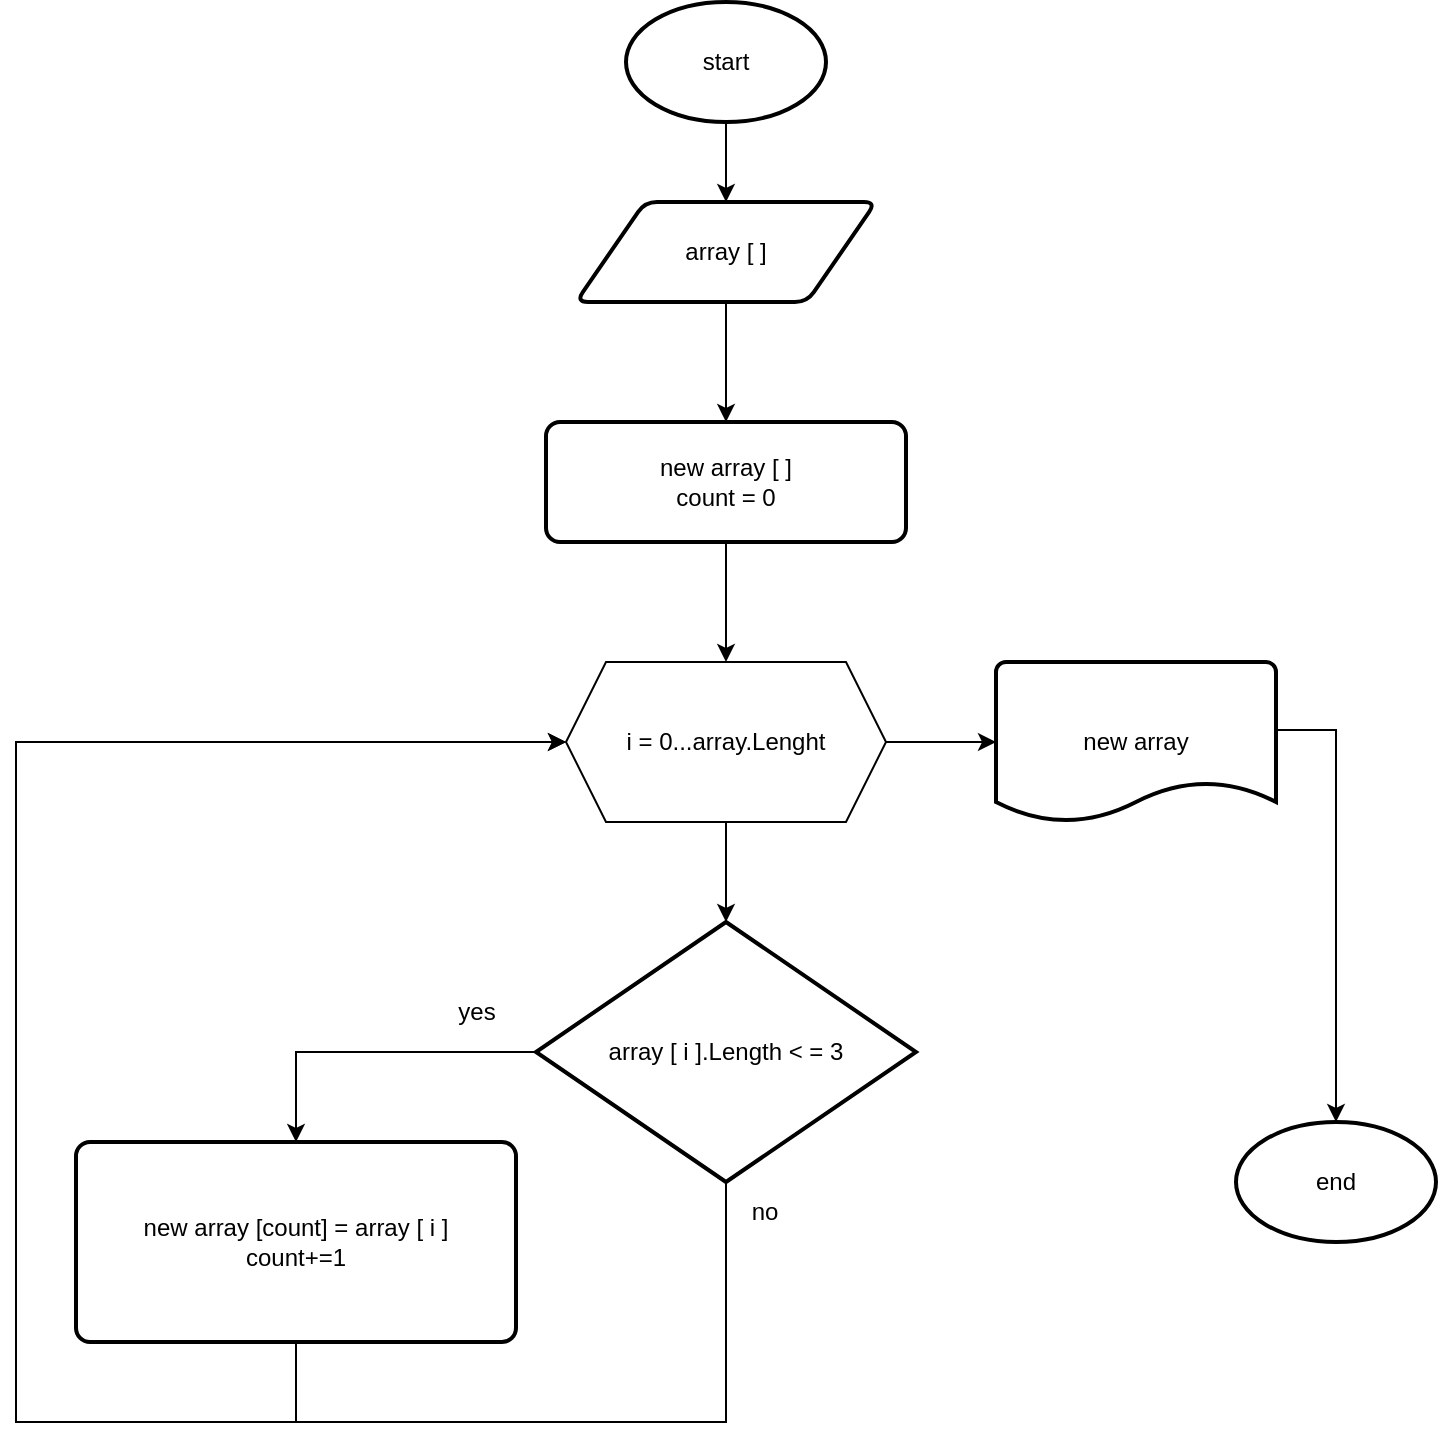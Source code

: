 <mxfile version="20.7.4" type="device"><diagram id="aIp2TM-egZeMIGLboePi" name="Страница 1"><mxGraphModel dx="734" dy="779" grid="1" gridSize="10" guides="1" tooltips="1" connect="1" arrows="1" fold="1" page="1" pageScale="1" pageWidth="827" pageHeight="1169" math="0" shadow="0"><root><mxCell id="0"/><mxCell id="1" parent="0"/><mxCell id="iJ5bOYwx-rYB7twV_5G1-3" value="" style="edgeStyle=orthogonalEdgeStyle;rounded=0;orthogonalLoop=1;jettySize=auto;html=1;" edge="1" parent="1" source="iJ5bOYwx-rYB7twV_5G1-1" target="iJ5bOYwx-rYB7twV_5G1-2"><mxGeometry relative="1" as="geometry"/></mxCell><mxCell id="iJ5bOYwx-rYB7twV_5G1-1" value="start" style="strokeWidth=2;html=1;shape=mxgraph.flowchart.start_1;whiteSpace=wrap;" vertex="1" parent="1"><mxGeometry x="325" y="10" width="100" height="60" as="geometry"/></mxCell><mxCell id="iJ5bOYwx-rYB7twV_5G1-6" value="" style="edgeStyle=orthogonalEdgeStyle;rounded=0;orthogonalLoop=1;jettySize=auto;html=1;" edge="1" parent="1" source="iJ5bOYwx-rYB7twV_5G1-2" target="iJ5bOYwx-rYB7twV_5G1-5"><mxGeometry relative="1" as="geometry"/></mxCell><mxCell id="iJ5bOYwx-rYB7twV_5G1-2" value="array [ ]" style="shape=parallelogram;html=1;strokeWidth=2;perimeter=parallelogramPerimeter;whiteSpace=wrap;rounded=1;arcSize=12;size=0.23;" vertex="1" parent="1"><mxGeometry x="300" y="110" width="150" height="50" as="geometry"/></mxCell><mxCell id="iJ5bOYwx-rYB7twV_5G1-20" value="" style="edgeStyle=orthogonalEdgeStyle;rounded=0;orthogonalLoop=1;jettySize=auto;html=1;entryX=0.5;entryY=0;entryDx=0;entryDy=0;" edge="1" parent="1" source="iJ5bOYwx-rYB7twV_5G1-5" target="iJ5bOYwx-rYB7twV_5G1-25"><mxGeometry relative="1" as="geometry"><mxPoint x="400" y="310" as="targetPoint"/></mxGeometry></mxCell><mxCell id="iJ5bOYwx-rYB7twV_5G1-5" value="new array [ ]&lt;br&gt;count = 0" style="rounded=1;whiteSpace=wrap;html=1;absoluteArcSize=1;arcSize=14;strokeWidth=2;" vertex="1" parent="1"><mxGeometry x="285" y="220" width="180" height="60" as="geometry"/></mxCell><mxCell id="iJ5bOYwx-rYB7twV_5G1-9" style="edgeStyle=orthogonalEdgeStyle;rounded=0;orthogonalLoop=1;jettySize=auto;html=1;entryX=0.5;entryY=0;entryDx=0;entryDy=0;" edge="1" parent="1" source="iJ5bOYwx-rYB7twV_5G1-7" target="iJ5bOYwx-rYB7twV_5G1-8"><mxGeometry relative="1" as="geometry"/></mxCell><mxCell id="iJ5bOYwx-rYB7twV_5G1-17" style="edgeStyle=orthogonalEdgeStyle;rounded=0;orthogonalLoop=1;jettySize=auto;html=1;entryX=0;entryY=0.5;entryDx=0;entryDy=0;" edge="1" parent="1" source="iJ5bOYwx-rYB7twV_5G1-7" target="iJ5bOYwx-rYB7twV_5G1-25"><mxGeometry relative="1" as="geometry"><mxPoint x="590" y="560" as="targetPoint"/><Array as="points"><mxPoint x="375" y="720"/><mxPoint x="20" y="720"/><mxPoint x="20" y="380"/></Array></mxGeometry></mxCell><mxCell id="iJ5bOYwx-rYB7twV_5G1-7" value="array [ i ].Length &amp;lt; = 3" style="strokeWidth=2;html=1;shape=mxgraph.flowchart.decision;whiteSpace=wrap;" vertex="1" parent="1"><mxGeometry x="280" y="470" width="190" height="130" as="geometry"/></mxCell><mxCell id="iJ5bOYwx-rYB7twV_5G1-23" style="edgeStyle=orthogonalEdgeStyle;rounded=0;orthogonalLoop=1;jettySize=auto;html=1;entryX=0;entryY=0.5;entryDx=0;entryDy=0;" edge="1" parent="1" source="iJ5bOYwx-rYB7twV_5G1-8" target="iJ5bOYwx-rYB7twV_5G1-25"><mxGeometry relative="1" as="geometry"><mxPoint x="400" y="290" as="targetPoint"/><Array as="points"><mxPoint x="160" y="720"/><mxPoint x="20" y="720"/><mxPoint x="20" y="380"/></Array></mxGeometry></mxCell><mxCell id="iJ5bOYwx-rYB7twV_5G1-8" value="new array [count] = array [ i ]&lt;br&gt;count+=1" style="rounded=1;whiteSpace=wrap;html=1;absoluteArcSize=1;arcSize=14;strokeWidth=2;" vertex="1" parent="1"><mxGeometry x="50" y="580" width="220" height="100" as="geometry"/></mxCell><mxCell id="iJ5bOYwx-rYB7twV_5G1-21" style="edgeStyle=orthogonalEdgeStyle;rounded=0;orthogonalLoop=1;jettySize=auto;html=1;entryX=0.5;entryY=0;entryDx=0;entryDy=0;entryPerimeter=0;exitX=0.5;exitY=1;exitDx=0;exitDy=0;" edge="1" parent="1" source="iJ5bOYwx-rYB7twV_5G1-25" target="iJ5bOYwx-rYB7twV_5G1-7"><mxGeometry relative="1" as="geometry"><mxPoint x="400" y="440" as="sourcePoint"/></mxGeometry></mxCell><mxCell id="iJ5bOYwx-rYB7twV_5G1-33" style="edgeStyle=orthogonalEdgeStyle;rounded=0;orthogonalLoop=1;jettySize=auto;html=1;entryX=0;entryY=0.5;entryDx=0;entryDy=0;entryPerimeter=0;" edge="1" parent="1" source="iJ5bOYwx-rYB7twV_5G1-25" target="iJ5bOYwx-rYB7twV_5G1-32"><mxGeometry relative="1" as="geometry"/></mxCell><mxCell id="iJ5bOYwx-rYB7twV_5G1-25" value="i = 0...array.Lenght" style="shape=hexagon;perimeter=hexagonPerimeter2;whiteSpace=wrap;html=1;fixedSize=1;" vertex="1" parent="1"><mxGeometry x="295" y="340" width="160" height="80" as="geometry"/></mxCell><mxCell id="iJ5bOYwx-rYB7twV_5G1-27" value="yes" style="text;html=1;align=center;verticalAlign=middle;resizable=0;points=[];autosize=1;strokeColor=none;fillColor=none;" vertex="1" parent="1"><mxGeometry x="230" y="500" width="40" height="30" as="geometry"/></mxCell><mxCell id="iJ5bOYwx-rYB7twV_5G1-28" value="no" style="text;html=1;align=center;verticalAlign=middle;resizable=0;points=[];autosize=1;strokeColor=none;fillColor=none;" vertex="1" parent="1"><mxGeometry x="374" y="600" width="40" height="30" as="geometry"/></mxCell><mxCell id="iJ5bOYwx-rYB7twV_5G1-35" style="edgeStyle=orthogonalEdgeStyle;rounded=0;orthogonalLoop=1;jettySize=auto;html=1;entryX=0.5;entryY=0;entryDx=0;entryDy=0;entryPerimeter=0;exitX=1;exitY=0.425;exitDx=0;exitDy=0;exitPerimeter=0;" edge="1" parent="1" source="iJ5bOYwx-rYB7twV_5G1-32" target="iJ5bOYwx-rYB7twV_5G1-34"><mxGeometry relative="1" as="geometry"><Array as="points"><mxPoint x="680" y="374"/></Array></mxGeometry></mxCell><mxCell id="iJ5bOYwx-rYB7twV_5G1-32" value="new array" style="strokeWidth=2;html=1;shape=mxgraph.flowchart.document2;whiteSpace=wrap;size=0.25;" vertex="1" parent="1"><mxGeometry x="510" y="340" width="140" height="80" as="geometry"/></mxCell><mxCell id="iJ5bOYwx-rYB7twV_5G1-34" value="end" style="strokeWidth=2;html=1;shape=mxgraph.flowchart.start_1;whiteSpace=wrap;" vertex="1" parent="1"><mxGeometry x="630" y="570" width="100" height="60" as="geometry"/></mxCell></root></mxGraphModel></diagram></mxfile>